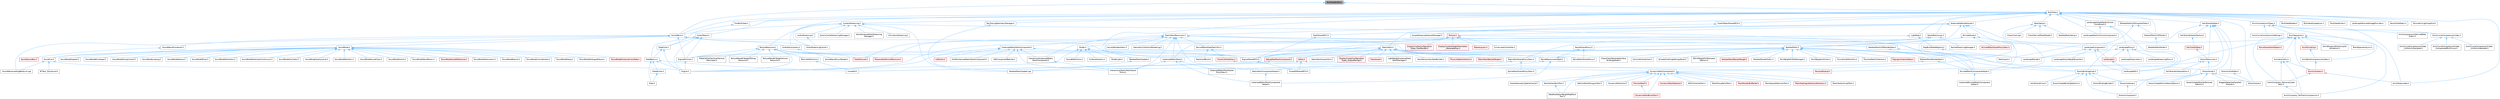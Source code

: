 digraph "BulkDataBuffer.h"
{
 // INTERACTIVE_SVG=YES
 // LATEX_PDF_SIZE
  bgcolor="transparent";
  edge [fontname=Helvetica,fontsize=10,labelfontname=Helvetica,labelfontsize=10];
  node [fontname=Helvetica,fontsize=10,shape=box,height=0.2,width=0.4];
  Node1 [id="Node000001",label="BulkDataBuffer.h",height=0.2,width=0.4,color="gray40", fillcolor="grey60", style="filled", fontcolor="black",tooltip=" "];
  Node1 -> Node2 [id="edge1_Node000001_Node000002",dir="back",color="steelblue1",style="solid",tooltip=" "];
  Node2 [id="Node000002",label="BulkData.h",height=0.2,width=0.4,color="grey40", fillcolor="white", style="filled",URL="$d4/d8e/BulkData_8h.html",tooltip=" "];
  Node2 -> Node3 [id="edge2_Node000002_Node000003",dir="back",color="steelblue1",style="solid",tooltip=" "];
  Node3 [id="Node000003",label="AnimCompressionTypes.h",height=0.2,width=0.4,color="grey40", fillcolor="white", style="filled",URL="$d1/d3b/AnimCompressionTypes_8h.html",tooltip=" "];
  Node3 -> Node4 [id="edge3_Node000003_Node000004",dir="back",color="steelblue1",style="solid",tooltip=" "];
  Node4 [id="Node000004",label="AnimBoneCompressionCodec.h",height=0.2,width=0.4,color="grey40", fillcolor="white", style="filled",URL="$dd/dc3/AnimBoneCompressionCodec_8h.html",tooltip=" "];
  Node4 -> Node5 [id="edge4_Node000004_Node000005",dir="back",color="steelblue1",style="solid",tooltip=" "];
  Node5 [id="Node000005",label="AnimCompress.h",height=0.2,width=0.4,color="red", fillcolor="#FFF0F0", style="filled",URL="$dd/d6d/AnimCompress_8h.html",tooltip=" "];
  Node5 -> Node9 [id="edge5_Node000005_Node000009",dir="back",color="steelblue1",style="solid",tooltip=" "];
  Node9 [id="Node000009",label="AnimCompress_RemoveLinear\lKeys.h",height=0.2,width=0.4,color="grey40", fillcolor="white", style="filled",URL="$d1/d0a/AnimCompress__RemoveLinearKeys_8h.html",tooltip=" "];
  Node9 -> Node10 [id="edge6_Node000009_Node000010",dir="back",color="steelblue1",style="solid",tooltip=" "];
  Node10 [id="Node000010",label="AnimCompress_PerTrackCompression.h",height=0.2,width=0.4,color="grey40", fillcolor="white", style="filled",URL="$d1/d22/AnimCompress__PerTrackCompression_8h.html",tooltip=" "];
  Node5 -> Node12 [id="edge7_Node000005_Node000012",dir="back",color="steelblue1",style="solid",tooltip=" "];
  Node12 [id="Node000012",label="AnimStreamable.h",height=0.2,width=0.4,color="grey40", fillcolor="white", style="filled",URL="$d1/d46/AnimStreamable_8h.html",tooltip=" "];
  Node3 -> Node13 [id="edge8_Node000003_Node000013",dir="back",color="steelblue1",style="solid",tooltip=" "];
  Node13 [id="Node000013",label="AnimCompressionDerivedData\lPublic.h",height=0.2,width=0.4,color="grey40", fillcolor="white", style="filled",URL="$dc/d36/AnimCompressionDerivedDataPublic_8h.html",tooltip=" "];
  Node3 -> Node14 [id="edge9_Node000003_Node000014",dir="back",color="steelblue1",style="solid",tooltip=" "];
  Node14 [id="Node000014",label="AnimCurveCompressionCodec.h",height=0.2,width=0.4,color="grey40", fillcolor="white", style="filled",URL="$d3/d77/AnimCurveCompressionCodec_8h.html",tooltip=" "];
  Node14 -> Node15 [id="edge10_Node000014_Node000015",dir="back",color="steelblue1",style="solid",tooltip=" "];
  Node15 [id="Node000015",label="AnimCurveCompressionCodec\l_CompressedRichCurve.h",height=0.2,width=0.4,color="grey40", fillcolor="white", style="filled",URL="$db/d72/AnimCurveCompressionCodec__CompressedRichCurve_8h.html",tooltip=" "];
  Node14 -> Node16 [id="edge11_Node000014_Node000016",dir="back",color="steelblue1",style="solid",tooltip=" "];
  Node16 [id="Node000016",label="AnimCurveCompressionCodec\l_UniformIndexable.h",height=0.2,width=0.4,color="grey40", fillcolor="white", style="filled",URL="$d7/d0a/AnimCurveCompressionCodec__UniformIndexable_8h.html",tooltip=" "];
  Node14 -> Node17 [id="edge12_Node000014_Node000017",dir="back",color="steelblue1",style="solid",tooltip=" "];
  Node17 [id="Node000017",label="AnimCurveCompressionCodec\l_UniformlySampled.h",height=0.2,width=0.4,color="grey40", fillcolor="white", style="filled",URL="$da/d4c/AnimCurveCompressionCodec__UniformlySampled_8h.html",tooltip=" "];
  Node3 -> Node18 [id="edge13_Node000003_Node000018",dir="back",color="steelblue1",style="solid",tooltip=" "];
  Node18 [id="Node000018",label="AnimCurveCompressionSettings.h",height=0.2,width=0.4,color="grey40", fillcolor="white", style="filled",URL="$d0/d49/AnimCurveCompressionSettings_8h.html",tooltip=" "];
  Node3 -> Node19 [id="edge14_Node000003_Node000019",dir="back",color="steelblue1",style="solid",tooltip=" "];
  Node19 [id="Node000019",label="AnimSequence.h",height=0.2,width=0.4,color="grey40", fillcolor="white", style="filled",URL="$d0/d8a/AnimSequence_8h.html",tooltip=" "];
  Node19 -> Node20 [id="edge15_Node000019_Node000020",dir="back",color="steelblue1",style="solid",tooltip=" "];
  Node20 [id="Node000020",label="AnimBlueprintPostCompile\lValidation.h",height=0.2,width=0.4,color="grey40", fillcolor="white", style="filled",URL="$de/d1b/AnimBlueprintPostCompileValidation_8h.html",tooltip=" "];
  Node19 -> Node5 [id="edge16_Node000019_Node000005",dir="back",color="steelblue1",style="solid",tooltip=" "];
  Node19 -> Node10 [id="edge17_Node000019_Node000010",dir="back",color="steelblue1",style="solid",tooltip=" "];
  Node19 -> Node9 [id="edge18_Node000019_Node000009",dir="back",color="steelblue1",style="solid",tooltip=" "];
  Node19 -> Node21 [id="edge19_Node000019_Node000021",dir="back",color="steelblue1",style="solid",tooltip=" "];
  Node21 [id="Node000021",label="AnimEncoding.h",height=0.2,width=0.4,color="red", fillcolor="#FFF0F0", style="filled",URL="$d9/dfd/AnimEncoding_8h.html",tooltip=" "];
  Node21 -> Node4 [id="edge20_Node000021_Node000004",dir="back",color="steelblue1",style="solid",tooltip=" "];
  Node19 -> Node26 [id="edge21_Node000019_Node000026",dir="back",color="steelblue1",style="solid",tooltip=" "];
  Node26 [id="Node000026",label="AnimationUtils.h",height=0.2,width=0.4,color="grey40", fillcolor="white", style="filled",URL="$d6/db6/AnimationUtils_8h.html",tooltip=" "];
  Node26 -> Node5 [id="edge22_Node000026_Node000005",dir="back",color="steelblue1",style="solid",tooltip=" "];
  Node26 -> Node10 [id="edge23_Node000026_Node000010",dir="back",color="steelblue1",style="solid",tooltip=" "];
  Node26 -> Node9 [id="edge24_Node000026_Node000009",dir="back",color="steelblue1",style="solid",tooltip=" "];
  Node19 -> Node27 [id="edge25_Node000019_Node000027",dir="back",color="steelblue1",style="solid",tooltip=" "];
  Node27 [id="Node000027",label="BlendSpaceAnalysis.h",height=0.2,width=0.4,color="grey40", fillcolor="white", style="filled",URL="$d7/daf/BlendSpaceAnalysis_8h.html",tooltip=" "];
  Node19 -> Node28 [id="edge26_Node000019_Node000028",dir="back",color="steelblue1",style="solid",tooltip=" "];
  Node28 [id="Node000028",label="EngineSharedPCH.h",height=0.2,width=0.4,color="grey40", fillcolor="white", style="filled",URL="$dc/dbb/EngineSharedPCH_8h.html",tooltip=" "];
  Node28 -> Node29 [id="edge27_Node000028_Node000029",dir="back",color="steelblue1",style="solid",tooltip=" "];
  Node29 [id="Node000029",label="UnrealEdSharedPCH.h",height=0.2,width=0.4,color="grey40", fillcolor="white", style="filled",URL="$d1/de6/UnrealEdSharedPCH_8h.html",tooltip=" "];
  Node19 -> Node30 [id="edge28_Node000019_Node000030",dir="back",color="steelblue1",style="solid",tooltip=" "];
  Node30 [id="Node000030",label="MovieSceneToolHelpers.h",height=0.2,width=0.4,color="red", fillcolor="#FFF0F0", style="filled",URL="$d4/d0e/MovieSceneToolHelpers_8h.html",tooltip=" "];
  Node19 -> Node35 [id="edge29_Node000019_Node000035",dir="back",color="steelblue1",style="solid",tooltip=" "];
  Node35 [id="Node000035",label="PersonaModule.h",height=0.2,width=0.4,color="red", fillcolor="#FFF0F0", style="filled",URL="$de/d74/PersonaModule_8h.html",tooltip=" "];
  Node3 -> Node12 [id="edge30_Node000003_Node000012",dir="back",color="steelblue1",style="solid",tooltip=" "];
  Node2 -> Node12 [id="edge31_Node000002_Node000012",dir="back",color="steelblue1",style="solid",tooltip=" "];
  Node2 -> Node37 [id="edge32_Node000002_Node000037",dir="back",color="steelblue1",style="solid",tooltip=" "];
  Node37 [id="Node000037",label="BodySetup.h",height=0.2,width=0.4,color="grey40", fillcolor="white", style="filled",URL="$d8/d7b/BodySetup_8h.html",tooltip=" "];
  Node37 -> Node38 [id="edge33_Node000037_Node000038",dir="back",color="steelblue1",style="solid",tooltip=" "];
  Node38 [id="Node000038",label="ChaosCooking.h",height=0.2,width=0.4,color="grey40", fillcolor="white", style="filled",URL="$de/d88/ChaosCooking_8h.html",tooltip=" "];
  Node37 -> Node39 [id="edge34_Node000037_Node000039",dir="back",color="steelblue1",style="solid",tooltip=" "];
  Node39 [id="Node000039",label="ChaosDerivedDataReader.h",height=0.2,width=0.4,color="grey40", fillcolor="white", style="filled",URL="$de/d70/ChaosDerivedDataReader_8h.html",tooltip=" "];
  Node37 -> Node40 [id="edge35_Node000037_Node000040",dir="back",color="steelblue1",style="solid",tooltip=" "];
  Node40 [id="Node000040",label="DynamicMeshComponent.h",height=0.2,width=0.4,color="grey40", fillcolor="white", style="filled",URL="$d8/d66/DynamicMeshComponent_8h.html",tooltip=" "];
  Node40 -> Node41 [id="edge36_Node000040_Node000041",dir="back",color="steelblue1",style="solid",tooltip=" "];
  Node41 [id="Node000041",label="DataflowEditorWeightMapPaint\lTool.h",height=0.2,width=0.4,color="grey40", fillcolor="white", style="filled",URL="$db/d46/DataflowEditorWeightMapPaintTool_8h.html",tooltip=" "];
  Node40 -> Node42 [id="edge37_Node000040_Node000042",dir="back",color="steelblue1",style="solid",tooltip=" "];
  Node42 [id="Node000042",label="DeformMeshPolygonsTool.h",height=0.2,width=0.4,color="grey40", fillcolor="white", style="filled",URL="$db/d72/DeformMeshPolygonsTool_8h.html",tooltip=" "];
  Node40 -> Node43 [id="edge38_Node000040_Node000043",dir="back",color="steelblue1",style="solid",tooltip=" "];
  Node43 [id="Node000043",label="DynamicMeshActor.h",height=0.2,width=0.4,color="grey40", fillcolor="white", style="filled",URL="$d1/d71/DynamicMeshActor_8h.html",tooltip=" "];
  Node40 -> Node44 [id="edge39_Node000040_Node000044",dir="back",color="steelblue1",style="solid",tooltip=" "];
  Node44 [id="Node000044",label="DynamicMeshBrushTool.h",height=0.2,width=0.4,color="red", fillcolor="#FFF0F0", style="filled",URL="$da/d04/DynamicMeshBrushTool_8h.html",tooltip=" "];
  Node40 -> Node48 [id="edge40_Node000040_Node000048",dir="back",color="steelblue1",style="solid",tooltip=" "];
  Node48 [id="Node000048",label="DynamicMeshSelector.h",height=0.2,width=0.4,color="red", fillcolor="#FFF0F0", style="filled",URL="$dc/d01/DynamicMeshSelector_8h.html",tooltip=" "];
  Node40 -> Node50 [id="edge41_Node000040_Node000050",dir="back",color="steelblue1",style="solid",tooltip=" "];
  Node50 [id="Node000050",label="EditUVIslandsTool.h",height=0.2,width=0.4,color="grey40", fillcolor="white", style="filled",URL="$d0/de4/EditUVIslandsTool_8h.html",tooltip=" "];
  Node40 -> Node51 [id="edge42_Node000040_Node000051",dir="back",color="steelblue1",style="solid",tooltip=" "];
  Node51 [id="Node000051",label="MeshGroupPaintTool.h",height=0.2,width=0.4,color="grey40", fillcolor="white", style="filled",URL="$dd/d04/MeshGroupPaintTool_8h.html",tooltip=" "];
  Node40 -> Node52 [id="edge43_Node000040_Node000052",dir="back",color="steelblue1",style="solid",tooltip=" "];
  Node52 [id="Node000052",label="MeshRenderBufferSet.h",height=0.2,width=0.4,color="red", fillcolor="#FFF0F0", style="filled",URL="$de/dc2/MeshRenderBufferSet_8h.html",tooltip=" "];
  Node40 -> Node54 [id="edge44_Node000040_Node000054",dir="back",color="steelblue1",style="solid",tooltip=" "];
  Node54 [id="Node000054",label="MeshSpaceDeformerTool.h",height=0.2,width=0.4,color="grey40", fillcolor="white", style="filled",URL="$d7/dc8/MeshSpaceDeformerTool_8h.html",tooltip=" "];
  Node40 -> Node55 [id="edge45_Node000040_Node000055",dir="back",color="steelblue1",style="solid",tooltip=" "];
  Node55 [id="Node000055",label="MeshTopologySelectionMechanic.h",height=0.2,width=0.4,color="red", fillcolor="#FFF0F0", style="filled",URL="$d5/d15/MeshTopologySelectionMechanic_8h.html",tooltip=" "];
  Node40 -> Node58 [id="edge46_Node000040_Node000058",dir="back",color="steelblue1",style="solid",tooltip=" "];
  Node58 [id="Node000058",label="MeshVertexPaintTool.h",height=0.2,width=0.4,color="grey40", fillcolor="white", style="filled",URL="$db/d74/MeshVertexPaintTool_8h.html",tooltip=" "];
  Node58 -> Node41 [id="edge47_Node000058_Node000041",dir="back",color="steelblue1",style="solid",tooltip=" "];
  Node40 -> Node59 [id="edge48_Node000040_Node000059",dir="back",color="steelblue1",style="solid",tooltip=" "];
  Node59 [id="Node000059",label="MeshVertexSculptTool.h",height=0.2,width=0.4,color="grey40", fillcolor="white", style="filled",URL="$dc/da6/MeshVertexSculptTool_8h.html",tooltip=" "];
  Node40 -> Node60 [id="edge49_Node000040_Node000060",dir="back",color="steelblue1",style="solid",tooltip=" "];
  Node60 [id="Node000060",label="PreviewMesh.h",height=0.2,width=0.4,color="red", fillcolor="#FFF0F0", style="filled",URL="$d6/d30/PreviewMesh_8h.html",tooltip=" "];
  Node60 -> Node44 [id="edge50_Node000060_Node000044",dir="back",color="steelblue1",style="solid",tooltip=" "];
  Node40 -> Node112 [id="edge51_Node000040_Node000112",dir="back",color="steelblue1",style="solid",tooltip=" "];
  Node112 [id="Node000112",label="SceneGeometrySpatialCache.h",height=0.2,width=0.4,color="grey40", fillcolor="white", style="filled",URL="$d6/d6f/SceneGeometrySpatialCache_8h.html",tooltip=" "];
  Node37 -> Node113 [id="edge52_Node000037_Node000113",dir="back",color="steelblue1",style="solid",tooltip=" "];
  Node113 [id="Node000113",label="SkeletalBodySetup.h",height=0.2,width=0.4,color="grey40", fillcolor="white", style="filled",URL="$dc/dbc/SkeletalBodySetup_8h.html",tooltip=" "];
  Node2 -> Node114 [id="edge53_Node000002_Node000114",dir="back",color="steelblue1",style="solid",tooltip=" "];
  Node114 [id="Node000114",label="BulkDataReader.h",height=0.2,width=0.4,color="grey40", fillcolor="white", style="filled",URL="$d4/d9b/BulkDataReader_8h.html",tooltip=" "];
  Node2 -> Node115 [id="edge54_Node000002_Node000115",dir="back",color="steelblue1",style="solid",tooltip=" "];
  Node115 [id="Node000115",label="BulkDataScopedLock.h",height=0.2,width=0.4,color="grey40", fillcolor="white", style="filled",URL="$da/d4e/BulkDataScopedLock_8h.html",tooltip=" "];
  Node2 -> Node116 [id="edge55_Node000002_Node000116",dir="back",color="steelblue1",style="solid",tooltip=" "];
  Node116 [id="Node000116",label="BulkDataWriter.h",height=0.2,width=0.4,color="grey40", fillcolor="white", style="filled",URL="$dc/dcb/BulkDataWriter_8h.html",tooltip=" "];
  Node2 -> Node117 [id="edge56_Node000002_Node000117",dir="back",color="steelblue1",style="solid",tooltip=" "];
  Node117 [id="Node000117",label="ContentStreaming.h",height=0.2,width=0.4,color="grey40", fillcolor="white", style="filled",URL="$dd/d05/ContentStreaming_8h.html",tooltip=" "];
  Node117 -> Node118 [id="edge57_Node000117_Node000118",dir="back",color="steelblue1",style="solid",tooltip=" "];
  Node118 [id="Node000118",label="AnimationStreaming.h",height=0.2,width=0.4,color="grey40", fillcolor="white", style="filled",URL="$d5/d44/AnimationStreaming_8h.html",tooltip=" "];
  Node117 -> Node119 [id="edge58_Node000117_Node000119",dir="back",color="steelblue1",style="solid",tooltip=" "];
  Node119 [id="Node000119",label="AudioDecompress.h",height=0.2,width=0.4,color="grey40", fillcolor="white", style="filled",URL="$d9/dfd/AudioDecompress_8h.html",tooltip=" "];
  Node119 -> Node120 [id="edge59_Node000119_Node000120",dir="back",color="steelblue1",style="solid",tooltip=" "];
  Node120 [id="Node000120",label="SoundWaveProxyReader.h",height=0.2,width=0.4,color="grey40", fillcolor="white", style="filled",URL="$d1/d23/SoundWaveProxyReader_8h.html",tooltip=" "];
  Node117 -> Node121 [id="edge60_Node000117_Node000121",dir="back",color="steelblue1",style="solid",tooltip=" "];
  Node121 [id="Node000121",label="AudioStreaming.h",height=0.2,width=0.4,color="grey40", fillcolor="white", style="filled",URL="$db/d37/AudioStreaming_8h.html",tooltip=" "];
  Node121 -> Node122 [id="edge61_Node000121_Node000122",dir="back",color="steelblue1",style="solid",tooltip=" "];
  Node122 [id="Node000122",label="AudioStreamingCache.h",height=0.2,width=0.4,color="grey40", fillcolor="white", style="filled",URL="$d2/dc1/AudioStreamingCache_8h.html",tooltip=" "];
  Node117 -> Node122 [id="edge62_Node000117_Node000122",dir="back",color="steelblue1",style="solid",tooltip=" "];
  Node117 -> Node123 [id="edge63_Node000117_Node000123",dir="back",color="steelblue1",style="solid",tooltip=" "];
  Node123 [id="Node000123",label="GroomCacheStreamingManager.h",height=0.2,width=0.4,color="grey40", fillcolor="white", style="filled",URL="$d3/dcf/GroomCacheStreamingManager_8h.html",tooltip=" "];
  Node117 -> Node124 [id="edge64_Node000117_Node000124",dir="back",color="steelblue1",style="solid",tooltip=" "];
  Node124 [id="Node000124",label="NaniteCoarseMeshStreaming\lManager.h",height=0.2,width=0.4,color="grey40", fillcolor="white", style="filled",URL="$d2/dd8/NaniteCoarseMeshStreamingManager_8h.html",tooltip=" "];
  Node117 -> Node125 [id="edge65_Node000117_Node000125",dir="back",color="steelblue1",style="solid",tooltip=" "];
  Node125 [id="Node000125",label="SkeletalMeshUpdate.cpp",height=0.2,width=0.4,color="grey40", fillcolor="white", style="filled",URL="$db/d45/SkeletalMeshUpdate_8cpp.html",tooltip=" "];
  Node117 -> Node126 [id="edge66_Node000117_Node000126",dir="back",color="steelblue1",style="solid",tooltip=" "];
  Node126 [id="Node000126",label="SkinnedMeshComponentHelper.h",height=0.2,width=0.4,color="grey40", fillcolor="white", style="filled",URL="$db/d81/SkinnedMeshComponentHelper_8h.html",tooltip=" "];
  Node126 -> Node127 [id="edge67_Node000126_Node000127",dir="back",color="steelblue1",style="solid",tooltip=" "];
  Node127 [id="Node000127",label="InstancedSkinnedMeshComponent\lHelper.h",height=0.2,width=0.4,color="grey40", fillcolor="white", style="filled",URL="$d1/d86/InstancedSkinnedMeshComponentHelper_8h.html",tooltip=" "];
  Node117 -> Node128 [id="edge68_Node000117_Node000128",dir="back",color="steelblue1",style="solid",tooltip=" "];
  Node128 [id="Node000128",label="SoundWave.h",height=0.2,width=0.4,color="grey40", fillcolor="white", style="filled",URL="$d3/d6d/SoundWave_8h.html",tooltip=" "];
  Node128 -> Node119 [id="edge69_Node000128_Node000119",dir="back",color="steelblue1",style="solid",tooltip=" "];
  Node128 -> Node122 [id="edge70_Node000128_Node000122",dir="back",color="steelblue1",style="solid",tooltip=" "];
  Node128 -> Node129 [id="edge71_Node000128_Node000129",dir="back",color="steelblue1",style="solid",tooltip=" "];
  Node129 [id="Node000129",label="EngineMinimal.h",height=0.2,width=0.4,color="grey40", fillcolor="white", style="filled",URL="$d0/d2c/EngineMinimal_8h.html",tooltip=" "];
  Node129 -> Node130 [id="edge72_Node000129_Node000130",dir="back",color="steelblue1",style="solid",tooltip=" "];
  Node130 [id="Node000130",label="Engine.h",height=0.2,width=0.4,color="grey40", fillcolor="white", style="filled",URL="$d1/d34/Public_2Engine_8h.html",tooltip=" "];
  Node128 -> Node28 [id="edge73_Node000128_Node000028",dir="back",color="steelblue1",style="solid",tooltip=" "];
  Node128 -> Node131 [id="edge74_Node000128_Node000131",dir="back",color="steelblue1",style="solid",tooltip=" "];
  Node131 [id="Node000131",label="SoundCue.h",height=0.2,width=0.4,color="grey40", fillcolor="white", style="filled",URL="$d8/d0b/SoundCue_8h.html",tooltip=" "];
  Node131 -> Node132 [id="edge75_Node000131_Node000132",dir="back",color="steelblue1",style="solid",tooltip=" "];
  Node132 [id="Node000132",label="BTTask_PlaySound.h",height=0.2,width=0.4,color="grey40", fillcolor="white", style="filled",URL="$d8/d54/BTTask__PlaySound_8h.html",tooltip=" "];
  Node131 -> Node130 [id="edge76_Node000131_Node000130",dir="back",color="steelblue1",style="solid",tooltip=" "];
  Node131 -> Node133 [id="edge77_Node000131_Node000133",dir="back",color="steelblue1",style="solid",tooltip=" "];
  Node133 [id="Node000133",label="SoundWaveLoadingBehavior.cpp",height=0.2,width=0.4,color="grey40", fillcolor="white", style="filled",URL="$d7/d95/SoundWaveLoadingBehavior_8cpp.html",tooltip=" "];
  Node128 -> Node134 [id="edge78_Node000128_Node000134",dir="back",color="steelblue1",style="solid",tooltip=" "];
  Node134 [id="Node000134",label="SoundNode.h",height=0.2,width=0.4,color="grey40", fillcolor="white", style="filled",URL="$da/d8b/SoundNode_8h.html",tooltip=" "];
  Node134 -> Node131 [id="edge79_Node000134_Node000131",dir="back",color="steelblue1",style="solid",tooltip=" "];
  Node134 -> Node135 [id="edge80_Node000134_Node000135",dir="back",color="steelblue1",style="solid",tooltip=" "];
  Node135 [id="Node000135",label="SoundNodeAssetReferencer.h",height=0.2,width=0.4,color="red", fillcolor="#FFF0F0", style="filled",URL="$d8/d71/SoundNodeAssetReferencer_8h.html",tooltip=" "];
  Node134 -> Node137 [id="edge81_Node000134_Node000137",dir="back",color="steelblue1",style="solid",tooltip=" "];
  Node137 [id="Node000137",label="SoundNodeAttenuation.h",height=0.2,width=0.4,color="grey40", fillcolor="white", style="filled",URL="$d0/d9d/SoundNodeAttenuation_8h.html",tooltip=" "];
  Node134 -> Node138 [id="edge82_Node000134_Node000138",dir="back",color="steelblue1",style="solid",tooltip=" "];
  Node138 [id="Node000138",label="SoundNodeBranch.h",height=0.2,width=0.4,color="grey40", fillcolor="white", style="filled",URL="$da/d79/SoundNodeBranch_8h.html",tooltip=" "];
  Node134 -> Node139 [id="edge83_Node000134_Node000139",dir="back",color="steelblue1",style="solid",tooltip=" "];
  Node139 [id="Node000139",label="SoundNodeConcatenator.h",height=0.2,width=0.4,color="grey40", fillcolor="white", style="filled",URL="$da/d65/SoundNodeConcatenator_8h.html",tooltip=" "];
  Node134 -> Node140 [id="edge84_Node000134_Node000140",dir="back",color="steelblue1",style="solid",tooltip=" "];
  Node140 [id="Node000140",label="SoundNodeDelay.h",height=0.2,width=0.4,color="grey40", fillcolor="white", style="filled",URL="$d2/d23/SoundNodeDelay_8h.html",tooltip=" "];
  Node134 -> Node141 [id="edge85_Node000134_Node000141",dir="back",color="steelblue1",style="solid",tooltip=" "];
  Node141 [id="Node000141",label="SoundNodeDialoguePlayer.h",height=0.2,width=0.4,color="grey40", fillcolor="white", style="filled",URL="$d5/dd3/SoundNodeDialoguePlayer_8h.html",tooltip=" "];
  Node134 -> Node142 [id="edge86_Node000134_Node000142",dir="back",color="steelblue1",style="solid",tooltip=" "];
  Node142 [id="Node000142",label="SoundNodeDistanceCrossFade.h",height=0.2,width=0.4,color="red", fillcolor="#FFF0F0", style="filled",URL="$df/da7/SoundNodeDistanceCrossFade_8h.html",tooltip=" "];
  Node134 -> Node144 [id="edge87_Node000134_Node000144",dir="back",color="steelblue1",style="solid",tooltip=" "];
  Node144 [id="Node000144",label="SoundNodeDoppler.h",height=0.2,width=0.4,color="grey40", fillcolor="white", style="filled",URL="$d1/d51/SoundNodeDoppler_8h.html",tooltip=" "];
  Node134 -> Node145 [id="edge88_Node000134_Node000145",dir="back",color="steelblue1",style="solid",tooltip=" "];
  Node145 [id="Node000145",label="SoundNodeEnveloper.h",height=0.2,width=0.4,color="grey40", fillcolor="white", style="filled",URL="$d8/db7/SoundNodeEnveloper_8h.html",tooltip=" "];
  Node134 -> Node146 [id="edge89_Node000134_Node000146",dir="back",color="steelblue1",style="solid",tooltip=" "];
  Node146 [id="Node000146",label="SoundNodeGroupControl.h",height=0.2,width=0.4,color="grey40", fillcolor="white", style="filled",URL="$d6/db7/SoundNodeGroupControl_8h.html",tooltip=" "];
  Node134 -> Node147 [id="edge90_Node000134_Node000147",dir="back",color="steelblue1",style="solid",tooltip=" "];
  Node147 [id="Node000147",label="SoundNodeLooping.h",height=0.2,width=0.4,color="grey40", fillcolor="white", style="filled",URL="$d5/dcc/SoundNodeLooping_8h.html",tooltip=" "];
  Node134 -> Node148 [id="edge91_Node000134_Node000148",dir="back",color="steelblue1",style="solid",tooltip=" "];
  Node148 [id="Node000148",label="SoundNodeMature.h",height=0.2,width=0.4,color="grey40", fillcolor="white", style="filled",URL="$d0/d81/SoundNodeMature_8h.html",tooltip=" "];
  Node134 -> Node149 [id="edge92_Node000134_Node000149",dir="back",color="steelblue1",style="solid",tooltip=" "];
  Node149 [id="Node000149",label="SoundNodeMixer.h",height=0.2,width=0.4,color="grey40", fillcolor="white", style="filled",URL="$d5/d94/SoundNodeMixer_8h.html",tooltip=" "];
  Node134 -> Node150 [id="edge93_Node000134_Node000150",dir="back",color="steelblue1",style="solid",tooltip=" "];
  Node150 [id="Node000150",label="SoundNodeModulator.h",height=0.2,width=0.4,color="grey40", fillcolor="white", style="filled",URL="$d6/dab/SoundNodeModulator_8h.html",tooltip=" "];
  Node134 -> Node151 [id="edge94_Node000134_Node000151",dir="back",color="steelblue1",style="solid",tooltip=" "];
  Node151 [id="Node000151",label="SoundNodeModulatorContinuous.h",height=0.2,width=0.4,color="grey40", fillcolor="white", style="filled",URL="$d4/ddb/SoundNodeModulatorContinuous_8h.html",tooltip=" "];
  Node134 -> Node152 [id="edge95_Node000134_Node000152",dir="back",color="steelblue1",style="solid",tooltip=" "];
  Node152 [id="Node000152",label="SoundNodeOscillator.h",height=0.2,width=0.4,color="grey40", fillcolor="white", style="filled",URL="$d4/d80/SoundNodeOscillator_8h.html",tooltip=" "];
  Node134 -> Node153 [id="edge96_Node000134_Node000153",dir="back",color="steelblue1",style="solid",tooltip=" "];
  Node153 [id="Node000153",label="SoundNodeQualityLevel.h",height=0.2,width=0.4,color="grey40", fillcolor="white", style="filled",URL="$db/d51/SoundNodeQualityLevel_8h.html",tooltip=" "];
  Node134 -> Node154 [id="edge97_Node000134_Node000154",dir="back",color="steelblue1",style="solid",tooltip=" "];
  Node154 [id="Node000154",label="SoundNodeRandom.h",height=0.2,width=0.4,color="grey40", fillcolor="white", style="filled",URL="$da/d39/SoundNodeRandom_8h.html",tooltip=" "];
  Node134 -> Node155 [id="edge98_Node000134_Node000155",dir="back",color="steelblue1",style="solid",tooltip=" "];
  Node155 [id="Node000155",label="SoundNodeSoundClass.h",height=0.2,width=0.4,color="grey40", fillcolor="white", style="filled",URL="$d8/dd0/SoundNodeSoundClass_8h.html",tooltip=" "];
  Node134 -> Node156 [id="edge99_Node000134_Node000156",dir="back",color="steelblue1",style="solid",tooltip=" "];
  Node156 [id="Node000156",label="SoundNodeSwitch.h",height=0.2,width=0.4,color="grey40", fillcolor="white", style="filled",URL="$d2/de4/SoundNodeSwitch_8h.html",tooltip=" "];
  Node134 -> Node157 [id="edge100_Node000134_Node000157",dir="back",color="steelblue1",style="solid",tooltip=" "];
  Node157 [id="Node000157",label="SoundNodeWaveParam.h",height=0.2,width=0.4,color="grey40", fillcolor="white", style="filled",URL="$d4/d82/SoundNodeWaveParam_8h.html",tooltip=" "];
  Node128 -> Node133 [id="edge101_Node000128_Node000133",dir="back",color="steelblue1",style="solid",tooltip=" "];
  Node128 -> Node158 [id="edge102_Node000128_Node000158",dir="back",color="steelblue1",style="solid",tooltip=" "];
  Node158 [id="Node000158",label="SoundWaveProcedural.h",height=0.2,width=0.4,color="grey40", fillcolor="white", style="filled",URL="$d8/d4f/SoundWaveProcedural_8h.html",tooltip=" "];
  Node158 -> Node159 [id="edge103_Node000158_Node000159",dir="back",color="steelblue1",style="solid",tooltip=" "];
  Node159 [id="Node000159",label="SoundSourceBus.h",height=0.2,width=0.4,color="red", fillcolor="#FFF0F0", style="filled",URL="$d3/d51/SoundSourceBus_8h.html",tooltip=" "];
  Node2 -> Node165 [id="edge104_Node000002_Node000165",dir="back",color="steelblue1",style="solid",tooltip=" "];
  Node165 [id="Node000165",label="CoreUObject.h",height=0.2,width=0.4,color="grey40", fillcolor="white", style="filled",URL="$d0/ded/CoreUObject_8h.html",tooltip=" "];
  Node165 -> Node130 [id="edge105_Node000165_Node000130",dir="back",color="steelblue1",style="solid",tooltip=" "];
  Node165 -> Node129 [id="edge106_Node000165_Node000129",dir="back",color="steelblue1",style="solid",tooltip=" "];
  Node165 -> Node166 [id="edge107_Node000165_Node000166",dir="back",color="steelblue1",style="solid",tooltip=" "];
  Node166 [id="Node000166",label="SlateBasics.h",height=0.2,width=0.4,color="grey40", fillcolor="white", style="filled",URL="$da/d2f/SlateBasics_8h.html",tooltip=" "];
  Node166 -> Node130 [id="edge108_Node000166_Node000130",dir="back",color="steelblue1",style="solid",tooltip=" "];
  Node166 -> Node167 [id="edge109_Node000166_Node000167",dir="back",color="steelblue1",style="solid",tooltip=" "];
  Node167 [id="Node000167",label="Slate.h",height=0.2,width=0.4,color="grey40", fillcolor="white", style="filled",URL="$d2/dc0/Slate_8h.html",tooltip=" "];
  Node166 -> Node168 [id="edge110_Node000166_Node000168",dir="back",color="steelblue1",style="solid",tooltip=" "];
  Node168 [id="Node000168",label="SlateExtras.h",height=0.2,width=0.4,color="grey40", fillcolor="white", style="filled",URL="$d8/dec/SlateExtras_8h.html",tooltip=" "];
  Node168 -> Node167 [id="edge111_Node000168_Node000167",dir="back",color="steelblue1",style="solid",tooltip=" "];
  Node166 -> Node169 [id="edge112_Node000166_Node000169",dir="back",color="steelblue1",style="solid",tooltip=" "];
  Node169 [id="Node000169",label="UnrealEd.h",height=0.2,width=0.4,color="grey40", fillcolor="white", style="filled",URL="$d2/d5f/UnrealEd_8h.html",tooltip=" "];
  Node165 -> Node170 [id="edge113_Node000165_Node000170",dir="back",color="steelblue1",style="solid",tooltip=" "];
  Node170 [id="Node000170",label="SlateCore.h",height=0.2,width=0.4,color="grey40", fillcolor="white", style="filled",URL="$dc/d03/SlateCore_8h.html",tooltip=" "];
  Node170 -> Node130 [id="edge114_Node000170_Node000130",dir="back",color="steelblue1",style="solid",tooltip=" "];
  Node170 -> Node166 [id="edge115_Node000170_Node000166",dir="back",color="steelblue1",style="solid",tooltip=" "];
  Node2 -> Node171 [id="edge116_Node000002_Node000171",dir="back",color="steelblue1",style="solid",tooltip=" "];
  Node171 [id="Node000171",label="CoreUObjectSharedPCH.h",height=0.2,width=0.4,color="grey40", fillcolor="white", style="filled",URL="$de/d2f/CoreUObjectSharedPCH_8h.html",tooltip=" "];
  Node171 -> Node172 [id="edge117_Node000171_Node000172",dir="back",color="steelblue1",style="solid",tooltip=" "];
  Node172 [id="Node000172",label="SlateSharedPCH.h",height=0.2,width=0.4,color="grey40", fillcolor="white", style="filled",URL="$d1/dfc/SlateSharedPCH_8h.html",tooltip=" "];
  Node172 -> Node28 [id="edge118_Node000172_Node000028",dir="back",color="steelblue1",style="solid",tooltip=" "];
  Node2 -> Node173 [id="edge119_Node000002_Node000173",dir="back",color="steelblue1",style="solid",tooltip=" "];
  Node173 [id="Node000173",label="FontBulkData.h",height=0.2,width=0.4,color="grey40", fillcolor="white", style="filled",URL="$dc/dfb/FontBulkData_8h.html",tooltip=" "];
  Node173 -> Node170 [id="edge120_Node000173_Node000170",dir="back",color="steelblue1",style="solid",tooltip=" "];
  Node2 -> Node174 [id="edge121_Node000002_Node000174",dir="back",color="steelblue1",style="solid",tooltip=" "];
  Node174 [id="Node000174",label="GroomCache.h",height=0.2,width=0.4,color="grey40", fillcolor="white", style="filled",URL="$d7/d6e/GroomCache_8h.html",tooltip=" "];
  Node2 -> Node175 [id="edge122_Node000002_Node000175",dir="back",color="steelblue1",style="solid",tooltip=" "];
  Node175 [id="Node000175",label="HairStrandsDatas.h",height=0.2,width=0.4,color="grey40", fillcolor="white", style="filled",URL="$d6/daf/HairStrandsDatas_8h.html",tooltip=" "];
  Node175 -> Node176 [id="edge123_Node000175_Node000176",dir="back",color="steelblue1",style="solid",tooltip=" "];
  Node176 [id="Node000176",label="GroomAsset.h",height=0.2,width=0.4,color="grey40", fillcolor="white", style="filled",URL="$d8/df1/GroomAsset_8h.html",tooltip=" "];
  Node176 -> Node174 [id="edge124_Node000176_Node000174",dir="back",color="steelblue1",style="solid",tooltip=" "];
  Node176 -> Node177 [id="edge125_Node000176_Node000177",dir="back",color="steelblue1",style="solid",tooltip=" "];
  Node177 [id="Node000177",label="GroomComponent.h",height=0.2,width=0.4,color="grey40", fillcolor="white", style="filled",URL="$de/d2e/GroomComponent_8h.html",tooltip=" "];
  Node176 -> Node178 [id="edge126_Node000176_Node000178",dir="back",color="steelblue1",style="solid",tooltip=" "];
  Node178 [id="Node000178",label="GroomCreateFollicleMaskOptions.h",height=0.2,width=0.4,color="grey40", fillcolor="white", style="filled",URL="$d7/d8b/GroomCreateFollicleMaskOptions_8h.html",tooltip=" "];
  Node176 -> Node179 [id="edge127_Node000176_Node000179",dir="back",color="steelblue1",style="solid",tooltip=" "];
  Node179 [id="Node000179",label="GroomCreateStrandsTextures\lOptions.h",height=0.2,width=0.4,color="grey40", fillcolor="white", style="filled",URL="$da/dfc/GroomCreateStrandsTexturesOptions_8h.html",tooltip=" "];
  Node176 -> Node180 [id="edge128_Node000176_Node000180",dir="back",color="steelblue1",style="solid",tooltip=" "];
  Node180 [id="Node000180",label="GroomInstance.h",height=0.2,width=0.4,color="grey40", fillcolor="white", style="filled",URL="$dd/d47/GroomInstance_8h.html",tooltip=" "];
  Node180 -> Node177 [id="edge129_Node000180_Node000177",dir="back",color="steelblue1",style="solid",tooltip=" "];
  Node176 -> Node181 [id="edge130_Node000176_Node000181",dir="back",color="steelblue1",style="solid",tooltip=" "];
  Node181 [id="Node000181",label="NiagaraDataInterfaceHair\lStrands.h",height=0.2,width=0.4,color="grey40", fillcolor="white", style="filled",URL="$da/dd2/NiagaraDataInterfaceHairStrands_8h.html",tooltip=" "];
  Node175 -> Node182 [id="edge131_Node000175_Node000182",dir="back",color="steelblue1",style="solid",tooltip=" "];
  Node182 [id="Node000182",label="GroomBindingAsset.h",height=0.2,width=0.4,color="grey40", fillcolor="white", style="filled",URL="$de/d26/GroomBindingAsset_8h.html",tooltip=" "];
  Node182 -> Node183 [id="edge132_Node000182_Node000183",dir="back",color="steelblue1",style="solid",tooltip=" "];
  Node183 [id="Node000183",label="GroomBindingBuilder.h",height=0.2,width=0.4,color="grey40", fillcolor="white", style="filled",URL="$d2/d2f/GroomBindingBuilder_8h.html",tooltip=" "];
  Node182 -> Node177 [id="edge133_Node000182_Node000177",dir="back",color="steelblue1",style="solid",tooltip=" "];
  Node182 -> Node184 [id="edge134_Node000182_Node000184",dir="back",color="steelblue1",style="solid",tooltip=" "];
  Node184 [id="Node000184",label="GroomCreateBindingOptions.h",height=0.2,width=0.4,color="grey40", fillcolor="white", style="filled",URL="$d5/dba/GroomCreateBindingOptions_8h.html",tooltip=" "];
  Node182 -> Node180 [id="edge135_Node000182_Node000180",dir="back",color="steelblue1",style="solid",tooltip=" "];
  Node182 -> Node185 [id="edge136_Node000182_Node000185",dir="back",color="steelblue1",style="solid",tooltip=" "];
  Node185 [id="Node000185",label="HairStrandsCore.h",height=0.2,width=0.4,color="grey40", fillcolor="white", style="filled",URL="$d7/def/HairStrandsCore_8h.html",tooltip=" "];
  Node175 -> Node183 [id="edge137_Node000175_Node000183",dir="back",color="steelblue1",style="solid",tooltip=" "];
  Node175 -> Node186 [id="edge138_Node000175_Node000186",dir="back",color="steelblue1",style="solid",tooltip=" "];
  Node186 [id="Node000186",label="GroomCacheData.h",height=0.2,width=0.4,color="grey40", fillcolor="white", style="filled",URL="$d3/d80/GroomCacheData_8h.html",tooltip=" "];
  Node186 -> Node174 [id="edge139_Node000186_Node000174",dir="back",color="steelblue1",style="solid",tooltip=" "];
  Node175 -> Node187 [id="edge140_Node000175_Node000187",dir="back",color="steelblue1",style="solid",tooltip=" "];
  Node187 [id="Node000187",label="GroomResources.h",height=0.2,width=0.4,color="grey40", fillcolor="white", style="filled",URL="$d0/d70/GroomResources_8h.html",tooltip=" "];
  Node187 -> Node176 [id="edge141_Node000187_Node000176",dir="back",color="steelblue1",style="solid",tooltip=" "];
  Node187 -> Node182 [id="edge142_Node000187_Node000182",dir="back",color="steelblue1",style="solid",tooltip=" "];
  Node187 -> Node188 [id="edge143_Node000187_Node000188",dir="back",color="steelblue1",style="solid",tooltip=" "];
  Node188 [id="Node000188",label="HairStrandsInterpolation.h",height=0.2,width=0.4,color="grey40", fillcolor="white", style="filled",URL="$de/dab/HairStrandsInterpolation_8h.html",tooltip=" "];
  Node175 -> Node189 [id="edge144_Node000175_Node000189",dir="back",color="steelblue1",style="solid",tooltip=" "];
  Node189 [id="Node000189",label="HairStrandsVertexFactory.h",height=0.2,width=0.4,color="grey40", fillcolor="white", style="filled",URL="$d0/d1c/HairStrandsVertexFactory_8h.html",tooltip=" "];
  Node189 -> Node190 [id="edge145_Node000189_Node000190",dir="back",color="steelblue1",style="solid",tooltip=" "];
  Node190 [id="Node000190",label="HairCardsDatas.h",height=0.2,width=0.4,color="red", fillcolor="#FFF0F0", style="filled",URL="$da/d01/HairCardsDatas_8h.html",tooltip=" "];
  Node190 -> Node187 [id="edge146_Node000190_Node000187",dir="back",color="steelblue1",style="solid",tooltip=" "];
  Node2 -> Node192 [id="edge147_Node000002_Node000192",dir="back",color="steelblue1",style="solid",tooltip=" "];
  Node192 [id="Node000192",label="LandscapeHeightfieldCollision\lComponent.h",height=0.2,width=0.4,color="grey40", fillcolor="white", style="filled",URL="$d2/d06/LandscapeHeightfieldCollisionComponent_8h.html",tooltip=" "];
  Node192 -> Node193 [id="edge148_Node000192_Node000193",dir="back",color="steelblue1",style="solid",tooltip=" "];
  Node193 [id="Node000193",label="LandscapeEdit.h",height=0.2,width=0.4,color="grey40", fillcolor="white", style="filled",URL="$df/d61/LandscapeEdit_8h.html",tooltip=" "];
  Node192 -> Node194 [id="edge149_Node000192_Node000194",dir="back",color="steelblue1",style="solid",tooltip=" "];
  Node194 [id="Node000194",label="LandscapeMeshCollisionComponent.h",height=0.2,width=0.4,color="grey40", fillcolor="white", style="filled",URL="$d0/dab/LandscapeMeshCollisionComponent_8h.html",tooltip=" "];
  Node192 -> Node195 [id="edge150_Node000192_Node000195",dir="back",color="steelblue1",style="solid",tooltip=" "];
  Node195 [id="Node000195",label="LandscapeProxy.h",height=0.2,width=0.4,color="grey40", fillcolor="white", style="filled",URL="$db/dae/LandscapeProxy_8h.html",tooltip=" "];
  Node195 -> Node196 [id="edge151_Node000195_Node000196",dir="back",color="steelblue1",style="solid",tooltip=" "];
  Node196 [id="Node000196",label="Landscape.h",height=0.2,width=0.4,color="red", fillcolor="#FFF0F0", style="filled",URL="$d5/dd6/Landscape_8h.html",tooltip=" "];
  Node196 -> Node193 [id="edge152_Node000196_Node000193",dir="back",color="steelblue1",style="solid",tooltip=" "];
  Node195 -> Node193 [id="edge153_Node000195_Node000193",dir="back",color="steelblue1",style="solid",tooltip=" "];
  Node195 -> Node201 [id="edge154_Node000195_Node000201",dir="back",color="steelblue1",style="solid",tooltip=" "];
  Node201 [id="Node000201",label="LandscapeRender.h",height=0.2,width=0.4,color="grey40", fillcolor="white", style="filled",URL="$df/d67/LandscapeRender_8h.html",tooltip=" "];
  Node195 -> Node202 [id="edge155_Node000195_Node000202",dir="back",color="steelblue1",style="solid",tooltip=" "];
  Node202 [id="Node000202",label="LandscapeStreamingProxy.h",height=0.2,width=0.4,color="grey40", fillcolor="white", style="filled",URL="$de/d5a/LandscapeStreamingProxy_8h.html",tooltip=" "];
  Node195 -> Node203 [id="edge156_Node000195_Node000203",dir="back",color="steelblue1",style="solid",tooltip=" "];
  Node203 [id="Node000203",label="LandscapeSubsystem.h",height=0.2,width=0.4,color="grey40", fillcolor="white", style="filled",URL="$d7/ddd/LandscapeSubsystem_8h.html",tooltip=" "];
  Node2 -> Node194 [id="edge157_Node000002_Node000194",dir="back",color="steelblue1",style="solid",tooltip=" "];
  Node2 -> Node204 [id="edge158_Node000002_Node000204",dir="back",color="steelblue1",style="solid",tooltip=" "];
  Node204 [id="Node000204",label="LandscapeTextureStorageProvider.h",height=0.2,width=0.4,color="grey40", fillcolor="white", style="filled",URL="$d6/d2b/LandscapeTextureStorageProvider_8h.html",tooltip=" "];
  Node2 -> Node205 [id="edge159_Node000002_Node000205",dir="back",color="steelblue1",style="solid",tooltip=" "];
  Node205 [id="Node000205",label="LightMap.h",height=0.2,width=0.4,color="grey40", fillcolor="white", style="filled",URL="$d1/d76/LightMap_8h.html",tooltip=" "];
  Node205 -> Node206 [id="edge160_Node000205_Node000206",dir="back",color="steelblue1",style="solid",tooltip=" "];
  Node206 [id="Node000206",label="InstancedStaticMesh.h",height=0.2,width=0.4,color="grey40", fillcolor="white", style="filled",URL="$dd/d89/InstancedStaticMesh_8h.html",tooltip=" "];
  Node206 -> Node207 [id="edge161_Node000206_Node000207",dir="back",color="steelblue1",style="solid",tooltip=" "];
  Node207 [id="Node000207",label="HierarchicalStaticMeshScene\lProxy.h",height=0.2,width=0.4,color="grey40", fillcolor="white", style="filled",URL="$d3/d4d/HierarchicalStaticMeshSceneProxy_8h.html",tooltip=" "];
  Node206 -> Node208 [id="edge162_Node000206_Node000208",dir="back",color="steelblue1",style="solid",tooltip=" "];
  Node208 [id="Node000208",label="InstancedStaticMeshComponent\lHelper.h",height=0.2,width=0.4,color="grey40", fillcolor="white", style="filled",URL="$dc/dc7/InstancedStaticMeshComponentHelper_8h.html",tooltip=" "];
  Node206 -> Node209 [id="edge163_Node000206_Node000209",dir="back",color="steelblue1",style="solid",tooltip=" "];
  Node209 [id="Node000209",label="InstancedStaticMeshScene\lProxyDesc.h",height=0.2,width=0.4,color="grey40", fillcolor="white", style="filled",URL="$db/dcf/InstancedStaticMeshSceneProxyDesc_8h.html",tooltip=" "];
  Node205 -> Node210 [id="edge164_Node000205_Node000210",dir="back",color="steelblue1",style="solid",tooltip=" "];
  Node210 [id="Node000210",label="MapBuildDataRegistry.h",height=0.2,width=0.4,color="grey40", fillcolor="white", style="filled",URL="$df/dac/MapBuildDataRegistry_8h.html",tooltip=" "];
  Node210 -> Node201 [id="edge165_Node000210_Node000201",dir="back",color="steelblue1",style="solid",tooltip=" "];
  Node2 -> Node211 [id="edge166_Node000002_Node000211",dir="back",color="steelblue1",style="solid",tooltip=" "];
  Node211 [id="Node000211",label="NaniteResources.h",height=0.2,width=0.4,color="grey40", fillcolor="white", style="filled",URL="$d7/d8b/NaniteResources_8h.html",tooltip=" "];
  Node211 -> Node212 [id="edge167_Node000211_Node000212",dir="back",color="steelblue1",style="solid",tooltip=" "];
  Node212 [id="Node000212",label="NaniteSceneProxy.h",height=0.2,width=0.4,color="grey40", fillcolor="white", style="filled",URL="$de/dae/NaniteSceneProxy_8h.html",tooltip=" "];
  Node212 -> Node213 [id="edge168_Node000212_Node000213",dir="back",color="steelblue1",style="solid",tooltip=" "];
  Node213 [id="Node000213",label="NaniteResourcesHelper.h",height=0.2,width=0.4,color="grey40", fillcolor="white", style="filled",URL="$dc/d48/NaniteResourcesHelper_8h.html",tooltip=" "];
  Node213 -> Node208 [id="edge169_Node000213_Node000208",dir="back",color="steelblue1",style="solid",tooltip=" "];
  Node213 -> Node213 [id="edge170_Node000213_Node000213",dir="back",color="steelblue1",style="solid",tooltip=" "];
  Node213 -> Node214 [id="edge171_Node000213_Node000214",dir="back",color="steelblue1",style="solid",tooltip=" "];
  Node214 [id="Node000214",label="StaticMeshComponentHelper.h",height=0.2,width=0.4,color="grey40", fillcolor="white", style="filled",URL="$dc/dc1/StaticMeshComponentHelper_8h.html",tooltip=" "];
  Node214 -> Node208 [id="edge172_Node000214_Node000208",dir="back",color="steelblue1",style="solid",tooltip=" "];
  Node212 -> Node215 [id="edge173_Node000212_Node000215",dir="back",color="steelblue1",style="solid",tooltip=" "];
  Node215 [id="Node000215",label="SplineMeshSceneProxy.h",height=0.2,width=0.4,color="grey40", fillcolor="white", style="filled",URL="$dd/dcb/SplineMeshSceneProxy_8h.html",tooltip=" "];
  Node211 -> Node216 [id="edge174_Node000211_Node000216",dir="back",color="steelblue1",style="solid",tooltip=" "];
  Node216 [id="Node000216",label="NaniteStreamingManager.h",height=0.2,width=0.4,color="grey40", fillcolor="white", style="filled",URL="$d2/d3f/NaniteStreamingManager_8h.html",tooltip=" "];
  Node211 -> Node126 [id="edge175_Node000211_Node000126",dir="back",color="steelblue1",style="solid",tooltip=" "];
  Node211 -> Node217 [id="edge176_Node000211_Node000217",dir="back",color="steelblue1",style="solid",tooltip=" "];
  Node217 [id="Node000217",label="StaticMeshSceneProxyDesc.h",height=0.2,width=0.4,color="grey40", fillcolor="white", style="filled",URL="$d0/d31/StaticMeshSceneProxyDesc_8h.html",tooltip=" "];
  Node217 -> Node209 [id="edge177_Node000217_Node000209",dir="back",color="steelblue1",style="solid",tooltip=" "];
  Node217 -> Node218 [id="edge178_Node000217_Node000218",dir="back",color="steelblue1",style="solid",tooltip=" "];
  Node218 [id="Node000218",label="SplineMeshSceneProxyDesc.h",height=0.2,width=0.4,color="grey40", fillcolor="white", style="filled",URL="$db/d1b/SplineMeshSceneProxyDesc_8h.html",tooltip=" "];
  Node2 -> Node219 [id="edge179_Node000002_Node000219",dir="back",color="steelblue1",style="solid",tooltip=" "];
  Node219 [id="Node000219",label="RayTracingGeometryManager.h",height=0.2,width=0.4,color="grey40", fillcolor="white", style="filled",URL="$d0/df3/RayTracingGeometryManager_8h.html",tooltip=" "];
  Node219 -> Node125 [id="edge180_Node000219_Node000125",dir="back",color="steelblue1",style="solid",tooltip=" "];
  Node2 -> Node220 [id="edge181_Node000002_Node000220",dir="back",color="steelblue1",style="solid",tooltip=" "];
  Node220 [id="Node000220",label="SkeletalMeshLODImporterData.h",height=0.2,width=0.4,color="grey40", fillcolor="white", style="filled",URL="$de/dc6/SkeletalMeshLODImporterData_8h.html",tooltip=" "];
  Node220 -> Node221 [id="edge182_Node000220_Node000221",dir="back",color="steelblue1",style="solid",tooltip=" "];
  Node221 [id="Node000221",label="SkelImport.h",height=0.2,width=0.4,color="grey40", fillcolor="white", style="filled",URL="$d2/d8b/SkelImport_8h.html",tooltip=" "];
  Node220 -> Node222 [id="edge183_Node000220_Node000222",dir="back",color="steelblue1",style="solid",tooltip=" "];
  Node222 [id="Node000222",label="SkeletalMeshLODModel.h",height=0.2,width=0.4,color="grey40", fillcolor="white", style="filled",URL="$d2/d34/SkeletalMeshLODModel_8h.html",tooltip=" "];
  Node222 -> Node223 [id="edge184_Node000222_Node000223",dir="back",color="steelblue1",style="solid",tooltip=" "];
  Node223 [id="Node000223",label="SkeletalMeshModel.h",height=0.2,width=0.4,color="grey40", fillcolor="white", style="filled",URL="$d1/d2c/SkeletalMeshModel_8h.html",tooltip=" "];
  Node2 -> Node222 [id="edge185_Node000002_Node000222",dir="back",color="steelblue1",style="solid",tooltip=" "];
  Node2 -> Node224 [id="edge186_Node000002_Node000224",dir="back",color="steelblue1",style="solid",tooltip=" "];
  Node224 [id="Node000224",label="SkeletalMeshUpdate.h",height=0.2,width=0.4,color="grey40", fillcolor="white", style="filled",URL="$df/d79/SkeletalMeshUpdate_8h.html",tooltip=" "];
  Node224 -> Node125 [id="edge187_Node000224_Node000125",dir="back",color="steelblue1",style="solid",tooltip=" "];
  Node2 -> Node128 [id="edge188_Node000002_Node000128",dir="back",color="steelblue1",style="solid",tooltip=" "];
  Node2 -> Node225 [id="edge189_Node000002_Node000225",dir="back",color="steelblue1",style="solid",tooltip=" "];
  Node225 [id="Node000225",label="StaticMeshResources.h",height=0.2,width=0.4,color="grey40", fillcolor="white", style="filled",URL="$d0/db7/StaticMeshResources_8h.html",tooltip=" "];
  Node225 -> Node226 [id="edge190_Node000225_Node000226",dir="back",color="steelblue1",style="solid",tooltip=" "];
  Node226 [id="Node000226",label="CanvasRendererItem.h",height=0.2,width=0.4,color="grey40", fillcolor="white", style="filled",URL="$d7/d93/CanvasRendererItem_8h.html",tooltip=" "];
  Node225 -> Node227 [id="edge191_Node000225_Node000227",dir="back",color="steelblue1",style="solid",tooltip=" "];
  Node227 [id="Node000227",label="DerivedMeshDataTaskUtils.h",height=0.2,width=0.4,color="grey40", fillcolor="white", style="filled",URL="$d2/d98/DerivedMeshDataTaskUtils_8h.html",tooltip=" "];
  Node227 -> Node228 [id="edge192_Node000227_Node000228",dir="back",color="steelblue1",style="solid",tooltip=" "];
  Node228 [id="Node000228",label="DistanceFieldAtlas.h",height=0.2,width=0.4,color="red", fillcolor="#FFF0F0", style="filled",URL="$df/def/DistanceFieldAtlas_8h.html",tooltip=" "];
  Node228 -> Node40 [id="edge193_Node000228_Node000040",dir="back",color="steelblue1",style="solid",tooltip=" "];
  Node227 -> Node229 [id="edge194_Node000227_Node000229",dir="back",color="steelblue1",style="solid",tooltip=" "];
  Node229 [id="Node000229",label="MeshCardBuild.h",height=0.2,width=0.4,color="grey40", fillcolor="white", style="filled",URL="$d8/df6/MeshCardBuild_8h.html",tooltip=" "];
  Node225 -> Node230 [id="edge195_Node000225_Node000230",dir="back",color="steelblue1",style="solid",tooltip=" "];
  Node230 [id="Node000230",label="GeometryCollectionRendering.h",height=0.2,width=0.4,color="grey40", fillcolor="white", style="filled",URL="$dc/d68/GeometryCollectionRendering_8h.html",tooltip=" "];
  Node225 -> Node231 [id="edge196_Node000225_Node000231",dir="back",color="steelblue1",style="solid",tooltip=" "];
  Node231 [id="Node000231",label="HierarchicalInstancedStatic\lMeshComponent.h",height=0.2,width=0.4,color="grey40", fillcolor="white", style="filled",URL="$d3/ddb/HierarchicalInstancedStaticMeshComponent_8h.html",tooltip=" "];
  Node231 -> Node207 [id="edge197_Node000231_Node000207",dir="back",color="steelblue1",style="solid",tooltip=" "];
  Node225 -> Node207 [id="edge198_Node000225_Node000207",dir="back",color="steelblue1",style="solid",tooltip=" "];
  Node225 -> Node206 [id="edge199_Node000225_Node000206",dir="back",color="steelblue1",style="solid",tooltip=" "];
  Node225 -> Node232 [id="edge200_Node000225_Node000232",dir="back",color="steelblue1",style="solid",tooltip=" "];
  Node232 [id="Node000232",label="InstancedStaticMeshComponent.h",height=0.2,width=0.4,color="grey40", fillcolor="white", style="filled",URL="$d8/d5d/InstancedStaticMeshComponent_8h.html",tooltip=" "];
  Node232 -> Node130 [id="edge201_Node000232_Node000130",dir="back",color="steelblue1",style="solid",tooltip=" "];
  Node232 -> Node233 [id="edge202_Node000232_Node000233",dir="back",color="steelblue1",style="solid",tooltip=" "];
  Node233 [id="Node000233",label="HLODInstancedStaticMeshComponent.h",height=0.2,width=0.4,color="grey40", fillcolor="white", style="filled",URL="$dd/d88/HLODInstancedStaticMeshComponent_8h.html",tooltip=" "];
  Node232 -> Node231 [id="edge203_Node000232_Node000231",dir="back",color="steelblue1",style="solid",tooltip=" "];
  Node232 -> Node207 [id="edge204_Node000232_Node000207",dir="back",color="steelblue1",style="solid",tooltip=" "];
  Node232 -> Node234 [id="edge205_Node000232_Node000234",dir="back",color="steelblue1",style="solid",tooltip=" "];
  Node234 [id="Node000234",label="ISMComponentBatcher.h",height=0.2,width=0.4,color="grey40", fillcolor="white", style="filled",URL="$d8/def/ISMComponentBatcher_8h.html",tooltip=" "];
  Node232 -> Node206 [id="edge206_Node000232_Node000206",dir="back",color="steelblue1",style="solid",tooltip=" "];
  Node232 -> Node235 [id="edge207_Node000232_Node000235",dir="back",color="steelblue1",style="solid",tooltip=" "];
  Node235 [id="Node000235",label="LODActor.h",height=0.2,width=0.4,color="red", fillcolor="#FFF0F0", style="filled",URL="$df/de0/LODActor_8h.html",tooltip=" "];
  Node225 -> Node201 [id="edge208_Node000225_Node000201",dir="back",color="steelblue1",style="solid",tooltip=" "];
  Node225 -> Node238 [id="edge209_Node000225_Node000238",dir="back",color="steelblue1",style="solid",tooltip=" "];
  Node238 [id="Node000238",label="Model.h",height=0.2,width=0.4,color="grey40", fillcolor="white", style="filled",URL="$dd/d63/Public_2Model_8h.html",tooltip=" "];
  Node238 -> Node130 [id="edge210_Node000238_Node000130",dir="back",color="steelblue1",style="solid",tooltip=" "];
  Node238 -> Node28 [id="edge211_Node000238_Node000028",dir="back",color="steelblue1",style="solid",tooltip=" "];
  Node238 -> Node239 [id="edge212_Node000238_Node000239",dir="back",color="steelblue1",style="solid",tooltip=" "];
  Node239 [id="Node000239",label="ModelLight.h",height=0.2,width=0.4,color="grey40", fillcolor="white", style="filled",URL="$d2/d80/ModelLight_8h.html",tooltip=" "];
  Node238 -> Node163 [id="edge213_Node000238_Node000163",dir="back",color="steelblue1",style="solid",tooltip=" "];
  Node163 [id="Node000163",label="SoundDefinitions.h",height=0.2,width=0.4,color="grey40", fillcolor="white", style="filled",URL="$d4/da9/SoundDefinitions_8h.html",tooltip=" "];
  Node238 -> Node240 [id="edge214_Node000238_Node000240",dir="back",color="steelblue1",style="solid",tooltip=" "];
  Node240 [id="Node000240",label="SurfaceIterators.h",height=0.2,width=0.4,color="grey40", fillcolor="white", style="filled",URL="$da/de6/SurfaceIterators_8h.html",tooltip=" "];
  Node225 -> Node241 [id="edge215_Node000225_Node000241",dir="back",color="steelblue1",style="solid",tooltip=" "];
  Node241 [id="Node000241",label="SkeletalMeshLODRenderData.h",height=0.2,width=0.4,color="grey40", fillcolor="white", style="filled",URL="$d0/d5a/SkeletalMeshLODRenderData_8h.html",tooltip=" "];
  Node241 -> Node182 [id="edge216_Node000241_Node000182",dir="back",color="steelblue1",style="solid",tooltip=" "];
  Node241 -> Node242 [id="edge217_Node000241_Node000242",dir="back",color="steelblue1",style="solid",tooltip=" "];
  Node242 [id="Node000242",label="SkeletalMeshRenderData.h",height=0.2,width=0.4,color="grey40", fillcolor="white", style="filled",URL="$d9/d14/SkeletalMeshRenderData_8h.html",tooltip=" "];
  Node242 -> Node125 [id="edge218_Node000242_Node000125",dir="back",color="steelblue1",style="solid",tooltip=" "];
  Node242 -> Node126 [id="edge219_Node000242_Node000126",dir="back",color="steelblue1",style="solid",tooltip=" "];
  Node225 -> Node215 [id="edge220_Node000225_Node000215",dir="back",color="steelblue1",style="solid",tooltip=" "];
  Node225 -> Node214 [id="edge221_Node000225_Node000214",dir="back",color="steelblue1",style="solid",tooltip=" "];
  Node2 -> Node243 [id="edge222_Node000002_Node000243",dir="back",color="steelblue1",style="solid",tooltip=" "];
  Node243 [id="Node000243",label="StreamableRenderAsset.h",height=0.2,width=0.4,color="grey40", fillcolor="white", style="filled",URL="$d3/dbd/StreamableRenderAsset_8h.html",tooltip=" "];
  Node243 -> Node244 [id="edge223_Node000243_Node000244",dir="back",color="steelblue1",style="solid",tooltip=" "];
  Node244 [id="Node000244",label="LandscapeComponent.h",height=0.2,width=0.4,color="grey40", fillcolor="white", style="filled",URL="$d4/dba/LandscapeComponent_8h.html",tooltip=" "];
  Node244 -> Node196 [id="edge224_Node000244_Node000196",dir="back",color="steelblue1",style="solid",tooltip=" "];
  Node244 -> Node193 [id="edge225_Node000244_Node000193",dir="back",color="steelblue1",style="solid",tooltip=" "];
  Node244 -> Node245 [id="edge226_Node000244_Node000245",dir="back",color="steelblue1",style="solid",tooltip=" "];
  Node245 [id="Node000245",label="LandscapeGrassWeightExporter.h",height=0.2,width=0.4,color="grey40", fillcolor="white", style="filled",URL="$de/d64/LandscapeGrassWeightExporter_8h.html",tooltip=" "];
  Node244 -> Node201 [id="edge227_Node000244_Node000201",dir="back",color="steelblue1",style="solid",tooltip=" "];
  Node243 -> Node246 [id="edge228_Node000243_Node000246",dir="back",color="steelblue1",style="solid",tooltip=" "];
  Node246 [id="Node000246",label="SimpleStreamableAssetManager.h",height=0.2,width=0.4,color="grey40", fillcolor="white", style="filled",URL="$df/d02/SimpleStreamableAssetManager_8h.html",tooltip=" "];
  Node243 -> Node247 [id="edge229_Node000243_Node000247",dir="back",color="steelblue1",style="solid",tooltip=" "];
  Node247 [id="Node000247",label="SkeletalMesh.h",height=0.2,width=0.4,color="grey40", fillcolor="white", style="filled",URL="$d6/de7/SkeletalMesh_8h.html",tooltip=" "];
  Node247 -> Node248 [id="edge230_Node000247_Node000248",dir="back",color="steelblue1",style="solid",tooltip=" "];
  Node248 [id="Node000248",label="AnimationEditorUtils.h",height=0.2,width=0.4,color="grey40", fillcolor="white", style="filled",URL="$df/d23/AnimationEditorUtils_8h.html",tooltip=" "];
  Node247 -> Node249 [id="edge231_Node000247_Node000249",dir="back",color="steelblue1",style="solid",tooltip=" "];
  Node249 [id="Node000249",label="ChaosFleshGenerateSurface\lBindingsNode.h",height=0.2,width=0.4,color="grey40", fillcolor="white", style="filled",URL="$db/dca/ChaosFleshGenerateSurfaceBindingsNode_8h.html",tooltip=" "];
  Node247 -> Node250 [id="edge232_Node000247_Node000250",dir="back",color="steelblue1",style="solid",tooltip=" "];
  Node250 [id="Node000250",label="DebugSkelMeshComponent.h",height=0.2,width=0.4,color="red", fillcolor="#FFF0F0", style="filled",URL="$d5/d33/DebugSkelMeshComponent_8h.html",tooltip=" "];
  Node250 -> Node169 [id="edge233_Node000250_Node000169",dir="back",color="steelblue1",style="solid",tooltip=" "];
  Node247 -> Node129 [id="edge234_Node000247_Node000129",dir="back",color="steelblue1",style="solid",tooltip=" "];
  Node247 -> Node28 [id="edge235_Node000247_Node000028",dir="back",color="steelblue1",style="solid",tooltip=" "];
  Node247 -> Node176 [id="edge236_Node000247_Node000176",dir="back",color="steelblue1",style="solid",tooltip=" "];
  Node247 -> Node182 [id="edge237_Node000247_Node000182",dir="back",color="steelblue1",style="solid",tooltip=" "];
  Node247 -> Node253 [id="edge238_Node000247_Node000253",dir="back",color="steelblue1",style="solid",tooltip=" "];
  Node253 [id="Node000253",label="PreviewMeshCollection.h",height=0.2,width=0.4,color="grey40", fillcolor="white", style="filled",URL="$dc/d45/PreviewMeshCollection_8h.html",tooltip=" "];
  Node247 -> Node254 [id="edge239_Node000247_Node000254",dir="back",color="steelblue1",style="solid",tooltip=" "];
  Node254 [id="Node000254",label="RigLogicInstanceData.h",height=0.2,width=0.4,color="red", fillcolor="#FFF0F0", style="filled",URL="$d5/d38/RigLogicInstanceData_8h.html",tooltip=" "];
  Node247 -> Node258 [id="edge240_Node000247_Node000258",dir="back",color="steelblue1",style="solid",tooltip=" "];
  Node258 [id="Node000258",label="SAnimAttributeView.h",height=0.2,width=0.4,color="grey40", fillcolor="white", style="filled",URL="$df/d42/SAnimAttributeView_8h.html",tooltip=" "];
  Node247 -> Node259 [id="edge241_Node000247_Node000259",dir="back",color="steelblue1",style="solid",tooltip=" "];
  Node259 [id="Node000259",label="SCreateClothingSettingsPanel.h",height=0.2,width=0.4,color="grey40", fillcolor="white", style="filled",URL="$d1/d49/SCreateClothingSettingsPanel_8h.html",tooltip=" "];
  Node247 -> Node260 [id="edge242_Node000247_Node000260",dir="back",color="steelblue1",style="solid",tooltip=" "];
  Node260 [id="Node000260",label="SSkinWeightProfileImport\lOptions.h",height=0.2,width=0.4,color="grey40", fillcolor="white", style="filled",URL="$d9/d21/SSkinWeightProfileImportOptions_8h.html",tooltip=" "];
  Node247 -> Node221 [id="edge243_Node000247_Node000221",dir="back",color="steelblue1",style="solid",tooltip=" "];
  Node247 -> Node261 [id="edge244_Node000247_Node000261",dir="back",color="steelblue1",style="solid",tooltip=" "];
  Node261 [id="Node000261",label="SkeletalMeshBackedTarget.h",height=0.2,width=0.4,color="red", fillcolor="#FFF0F0", style="filled",URL="$d7/da8/SkeletalMeshBackedTarget_8h.html",tooltip=" "];
  Node247 -> Node224 [id="edge245_Node000247_Node000224",dir="back",color="steelblue1",style="solid",tooltip=" "];
  Node247 -> Node262 [id="edge246_Node000247_Node000262",dir="back",color="steelblue1",style="solid",tooltip=" "];
  Node262 [id="Node000262",label="SkeletalRenderPublic.h",height=0.2,width=0.4,color="grey40", fillcolor="white", style="filled",URL="$d5/d40/SkeletalRenderPublic_8h.html",tooltip=" "];
  Node247 -> Node263 [id="edge247_Node000247_Node000263",dir="back",color="steelblue1",style="solid",tooltip=" "];
  Node263 [id="Node000263",label="SkinWeightProfileManager.h",height=0.2,width=0.4,color="grey40", fillcolor="white", style="filled",URL="$d4/d83/SkinWeightProfileManager_8h.html",tooltip=" "];
  Node247 -> Node264 [id="edge248_Node000247_Node000264",dir="back",color="steelblue1",style="solid",tooltip=" "];
  Node264 [id="Node000264",label="SkinWeightsUtilities.h",height=0.2,width=0.4,color="grey40", fillcolor="white", style="filled",URL="$d1/d40/SkinWeightsUtilities_8h.html",tooltip=" "];
  Node247 -> Node126 [id="edge249_Node000247_Node000126",dir="back",color="steelblue1",style="solid",tooltip=" "];
  Node243 -> Node265 [id="edge250_Node000243_Node000265",dir="back",color="steelblue1",style="solid",tooltip=" "];
  Node265 [id="Node000265",label="SkinnedAsset.h",height=0.2,width=0.4,color="grey40", fillcolor="white", style="filled",URL="$de/d32/SkinnedAsset_8h.html",tooltip=" "];
  Node265 -> Node247 [id="edge251_Node000265_Node000247",dir="back",color="steelblue1",style="solid",tooltip=" "];
  Node265 -> Node126 [id="edge252_Node000265_Node000126",dir="back",color="steelblue1",style="solid",tooltip=" "];
  Node265 -> Node266 [id="edge253_Node000265_Node000266",dir="back",color="steelblue1",style="solid",tooltip=" "];
  Node266 [id="Node000266",label="SkinnedMeshSceneProxyDesc.h",height=0.2,width=0.4,color="red", fillcolor="#FFF0F0", style="filled",URL="$dd/d6b/SkinnedMeshSceneProxyDesc_8h.html",tooltip=" "];
  Node243 -> Node126 [id="edge254_Node000243_Node000126",dir="back",color="steelblue1",style="solid",tooltip=" "];
  Node243 -> Node270 [id="edge255_Node000243_Node000270",dir="back",color="steelblue1",style="solid",tooltip=" "];
  Node270 [id="Node000270",label="StaticMesh.h",height=0.2,width=0.4,color="grey40", fillcolor="white", style="filled",URL="$dc/d8f/StaticMesh_8h.html",tooltip=" "];
  Node270 -> Node249 [id="edge256_Node000270_Node000249",dir="back",color="steelblue1",style="solid",tooltip=" "];
  Node270 -> Node271 [id="edge257_Node000270_Node000271",dir="back",color="steelblue1",style="solid",tooltip=" "];
  Node271 [id="Node000271",label="DisplayClusterConfiguration\lTypes_OutputRemap.h",height=0.2,width=0.4,color="red", fillcolor="#FFF0F0", style="filled",URL="$d9/d4f/DisplayClusterConfigurationTypes__OutputRemap_8h.html",tooltip=" "];
  Node270 -> Node282 [id="edge258_Node000270_Node000282",dir="back",color="steelblue1",style="solid",tooltip=" "];
  Node282 [id="Node000282",label="Editor.h",height=0.2,width=0.4,color="red", fillcolor="#FFF0F0", style="filled",URL="$de/d6e/Editor_8h.html",tooltip=" "];
  Node282 -> Node35 [id="edge259_Node000282_Node000035",dir="back",color="steelblue1",style="solid",tooltip=" "];
  Node282 -> Node169 [id="edge260_Node000282_Node000169",dir="back",color="steelblue1",style="solid",tooltip=" "];
  Node282 -> Node29 [id="edge261_Node000282_Node000029",dir="back",color="steelblue1",style="solid",tooltip=" "];
  Node270 -> Node129 [id="edge262_Node000270_Node000129",dir="back",color="steelblue1",style="solid",tooltip=" "];
  Node270 -> Node28 [id="edge263_Node000270_Node000028",dir="back",color="steelblue1",style="solid",tooltip=" "];
  Node270 -> Node508 [id="edge264_Node000270_Node000508",dir="back",color="steelblue1",style="solid",tooltip=" "];
  Node508 [id="Node000508",label="FleshAsset.h",height=0.2,width=0.4,color="red", fillcolor="#FFF0F0", style="filled",URL="$d7/d5c/FleshAsset_8h.html",tooltip=" "];
  Node270 -> Node206 [id="edge265_Node000270_Node000206",dir="back",color="steelblue1",style="solid",tooltip=" "];
  Node270 -> Node516 [id="edge266_Node000270_Node000516",dir="back",color="steelblue1",style="solid",tooltip=" "];
  Node516 [id="Node000516",label="LightWeightInstanceStatic\lMeshManager.h",height=0.2,width=0.4,color="grey40", fillcolor="white", style="filled",URL="$d4/d75/LightWeightInstanceStaticMeshManager_8h.html",tooltip=" "];
  Node270 -> Node517 [id="edge267_Node000270_Node000517",dir="back",color="steelblue1",style="solid",tooltip=" "];
  Node517 [id="Node000517",label="NaniteAssemblyDataBuilder.h",height=0.2,width=0.4,color="grey40", fillcolor="white", style="filled",URL="$d4/d5c/NaniteAssemblyDataBuilder_8h.html",tooltip=" "];
  Node270 -> Node213 [id="edge268_Node000270_Node000213",dir="back",color="steelblue1",style="solid",tooltip=" "];
  Node270 -> Node518 [id="edge269_Node000270_Node000518",dir="back",color="steelblue1",style="solid",tooltip=" "];
  Node518 [id="Node000518",label="PhysicsDataCollection.h",height=0.2,width=0.4,color="red", fillcolor="#FFF0F0", style="filled",URL="$d0/de2/PhysicsDataCollection_8h.html",tooltip=" "];
  Node270 -> Node519 [id="edge270_Node000270_Node000519",dir="back",color="steelblue1",style="solid",tooltip=" "];
  Node519 [id="Node000519",label="StaticMeshBackedTarget.h",height=0.2,width=0.4,color="red", fillcolor="#FFF0F0", style="filled",URL="$db/d72/StaticMeshBackedTarget_8h.html",tooltip=" "];
  Node270 -> Node520 [id="edge271_Node000270_Node000520",dir="back",color="steelblue1",style="solid",tooltip=" "];
  Node520 [id="Node000520",label="StaticMeshImportUtils.h",height=0.2,width=0.4,color="grey40", fillcolor="white", style="filled",URL="$df/db9/StaticMeshImportUtils_8h.html",tooltip=" "];
  Node270 -> Node217 [id="edge272_Node000270_Node000217",dir="back",color="steelblue1",style="solid",tooltip=" "];
  Node243 -> Node521 [id="edge273_Node000243_Node000521",dir="back",color="steelblue1",style="solid",tooltip=" "];
  Node521 [id="Node000521",label="Texture.h",height=0.2,width=0.4,color="red", fillcolor="#FFF0F0", style="filled",URL="$d9/dbf/Texture_8h.html",tooltip=" "];
  Node521 -> Node522 [id="edge274_Node000521_Node000522",dir="back",color="steelblue1",style="solid",tooltip=" "];
  Node522 [id="Node000522",label="CurveLinearColorAtlas.h",height=0.2,width=0.4,color="grey40", fillcolor="white", style="filled",URL="$dd/d63/CurveLinearColorAtlas_8h.html",tooltip=" "];
  Node521 -> Node523 [id="edge275_Node000521_Node000523",dir="back",color="steelblue1",style="solid",tooltip=" "];
  Node523 [id="Node000523",label="DisplayClusterConfiguration\lTypes_PostRender.h",height=0.2,width=0.4,color="red", fillcolor="#FFF0F0", style="filled",URL="$d1/d0d/DisplayClusterConfigurationTypes__PostRender_8h.html",tooltip=" "];
  Node521 -> Node527 [id="edge276_Node000521_Node000527",dir="back",color="steelblue1",style="solid",tooltip=" "];
  Node527 [id="Node000527",label="DisplayClusterShaderParameters\l_GenerateMips.h",height=0.2,width=0.4,color="red", fillcolor="#FFF0F0", style="filled",URL="$dc/dec/DisplayClusterShaderParameters__GenerateMips_8h.html",tooltip=" "];
  Node521 -> Node130 [id="edge277_Node000521_Node000130",dir="back",color="steelblue1",style="solid",tooltip=" "];
  Node521 -> Node28 [id="edge278_Node000521_Node000028",dir="back",color="steelblue1",style="solid",tooltip=" "];
  Node521 -> Node534 [id="edge279_Node000521_Node000534",dir="back",color="steelblue1",style="solid",tooltip=" "];
  Node534 [id="Node000534",label="IStereoLayers.h",height=0.2,width=0.4,color="red", fillcolor="#FFF0F0", style="filled",URL="$dd/d40/IStereoLayers_8h.html",tooltip=" "];
  Node521 -> Node195 [id="edge280_Node000521_Node000195",dir="back",color="steelblue1",style="solid",tooltip=" "];
  Node521 -> Node541 [id="edge281_Node000521_Node000541",dir="back",color="steelblue1",style="solid",tooltip=" "];
  Node541 [id="Node000541",label="SlateTextures.h",height=0.2,width=0.4,color="red", fillcolor="#FFF0F0", style="filled",URL="$df/d06/SlateTextures_8h.html",tooltip=" "];
  Node521 -> Node542 [id="edge282_Node000521_Node000542",dir="back",color="steelblue1",style="solid",tooltip=" "];
  Node542 [id="Node000542",label="StreamableTextureResource.h",height=0.2,width=0.4,color="red", fillcolor="#FFF0F0", style="filled",URL="$dd/d72/StreamableTextureResource_8h.html",tooltip=" "];
  Node2 -> Node596 [id="edge283_Node000002_Node000596",dir="back",color="steelblue1",style="solid",tooltip=" "];
  Node596 [id="Node000596",label="TextureResource.h",height=0.2,width=0.4,color="grey40", fillcolor="white", style="filled",URL="$dd/df3/TextureResource_8h.html",tooltip=" "];
  Node596 -> Node130 [id="edge284_Node000596_Node000130",dir="back",color="steelblue1",style="solid",tooltip=" "];
  Node596 -> Node129 [id="edge285_Node000596_Node000129",dir="back",color="steelblue1",style="solid",tooltip=" "];
  Node596 -> Node28 [id="edge286_Node000596_Node000028",dir="back",color="steelblue1",style="solid",tooltip=" "];
  Node596 -> Node597 [id="edge287_Node000596_Node000597",dir="back",color="steelblue1",style="solid",tooltip=" "];
  Node597 [id="Node000597",label="MaterialCacheVirtualTexture\lDescriptor.h",height=0.2,width=0.4,color="grey40", fillcolor="white", style="filled",URL="$d7/d4c/MaterialCacheVirtualTextureDescriptor_8h.html",tooltip=" "];
  Node596 -> Node598 [id="edge288_Node000596_Node000598",dir="back",color="steelblue1",style="solid",tooltip=" "];
  Node598 [id="Node000598",label="ParticleDefinitions.h",height=0.2,width=0.4,color="grey40", fillcolor="white", style="filled",URL="$db/dde/ParticleDefinitions_8h.html",tooltip=" "];
  Node598 -> Node169 [id="edge289_Node000598_Node000169",dir="back",color="steelblue1",style="solid",tooltip=" "];
  Node596 -> Node541 [id="edge290_Node000596_Node000541",dir="back",color="steelblue1",style="solid",tooltip=" "];
  Node596 -> Node542 [id="edge291_Node000596_Node000542",dir="back",color="steelblue1",style="solid",tooltip=" "];
  Node596 -> Node599 [id="edge292_Node000596_Node000599",dir="back",color="steelblue1",style="solid",tooltip=" "];
  Node599 [id="Node000599",label="TextureRenderTarget2DArray\lResource.h",height=0.2,width=0.4,color="grey40", fillcolor="white", style="filled",URL="$dc/df2/TextureRenderTarget2DArrayResource_8h.html",tooltip=" "];
  Node596 -> Node600 [id="edge293_Node000596_Node000600",dir="back",color="steelblue1",style="solid",tooltip=" "];
  Node600 [id="Node000600",label="TextureRenderTargetVolume\lResource.h",height=0.2,width=0.4,color="grey40", fillcolor="white", style="filled",URL="$d0/df7/TextureRenderTargetVolumeResource_8h.html",tooltip=" "];
  Node2 -> Node601 [id="edge294_Node000002_Node000601",dir="back",color="steelblue1",style="solid",tooltip=" "];
  Node601 [id="Node000601",label="VectorFieldStatic.h",height=0.2,width=0.4,color="grey40", fillcolor="white", style="filled",URL="$d7/d68/VectorFieldStatic_8h.html",tooltip=" "];
  Node2 -> Node602 [id="edge295_Node000002_Node000602",dir="back",color="steelblue1",style="solid",tooltip=" "];
  Node602 [id="Node000602",label="VolumetricLightmapGrid.h",height=0.2,width=0.4,color="grey40", fillcolor="white", style="filled",URL="$d9/d86/VolumetricLightmapGrid_8h.html",tooltip=" "];
  Node1 -> Node128 [id="edge296_Node000001_Node000128",dir="back",color="steelblue1",style="solid",tooltip=" "];
}
